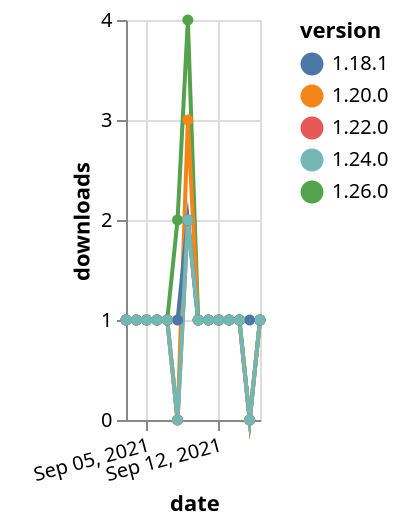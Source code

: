 {"$schema": "https://vega.github.io/schema/vega-lite/v5.json", "description": "A simple bar chart with embedded data.", "data": {"values": [{"date": "2021-09-03", "total": 198, "delta": 1, "version": "1.22.0"}, {"date": "2021-09-04", "total": 199, "delta": 1, "version": "1.22.0"}, {"date": "2021-09-05", "total": 200, "delta": 1, "version": "1.22.0"}, {"date": "2021-09-06", "total": 201, "delta": 1, "version": "1.22.0"}, {"date": "2021-09-07", "total": 202, "delta": 1, "version": "1.22.0"}, {"date": "2021-09-08", "total": 202, "delta": 0, "version": "1.22.0"}, {"date": "2021-09-09", "total": 204, "delta": 2, "version": "1.22.0"}, {"date": "2021-09-10", "total": 205, "delta": 1, "version": "1.22.0"}, {"date": "2021-09-11", "total": 206, "delta": 1, "version": "1.22.0"}, {"date": "2021-09-12", "total": 207, "delta": 1, "version": "1.22.0"}, {"date": "2021-09-13", "total": 208, "delta": 1, "version": "1.22.0"}, {"date": "2021-09-14", "total": 209, "delta": 1, "version": "1.22.0"}, {"date": "2021-09-15", "total": 209, "delta": 0, "version": "1.22.0"}, {"date": "2021-09-16", "total": 210, "delta": 1, "version": "1.22.0"}, {"date": "2021-09-03", "total": 194, "delta": 1, "version": "1.26.0"}, {"date": "2021-09-04", "total": 195, "delta": 1, "version": "1.26.0"}, {"date": "2021-09-05", "total": 196, "delta": 1, "version": "1.26.0"}, {"date": "2021-09-06", "total": 197, "delta": 1, "version": "1.26.0"}, {"date": "2021-09-07", "total": 198, "delta": 1, "version": "1.26.0"}, {"date": "2021-09-08", "total": 200, "delta": 2, "version": "1.26.0"}, {"date": "2021-09-09", "total": 204, "delta": 4, "version": "1.26.0"}, {"date": "2021-09-10", "total": 205, "delta": 1, "version": "1.26.0"}, {"date": "2021-09-11", "total": 206, "delta": 1, "version": "1.26.0"}, {"date": "2021-09-12", "total": 207, "delta": 1, "version": "1.26.0"}, {"date": "2021-09-13", "total": 208, "delta": 1, "version": "1.26.0"}, {"date": "2021-09-14", "total": 209, "delta": 1, "version": "1.26.0"}, {"date": "2021-09-15", "total": 209, "delta": 0, "version": "1.26.0"}, {"date": "2021-09-16", "total": 210, "delta": 1, "version": "1.26.0"}, {"date": "2021-09-03", "total": 361, "delta": 1, "version": "1.20.0"}, {"date": "2021-09-04", "total": 362, "delta": 1, "version": "1.20.0"}, {"date": "2021-09-05", "total": 363, "delta": 1, "version": "1.20.0"}, {"date": "2021-09-06", "total": 364, "delta": 1, "version": "1.20.0"}, {"date": "2021-09-07", "total": 365, "delta": 1, "version": "1.20.0"}, {"date": "2021-09-08", "total": 365, "delta": 0, "version": "1.20.0"}, {"date": "2021-09-09", "total": 368, "delta": 3, "version": "1.20.0"}, {"date": "2021-09-10", "total": 369, "delta": 1, "version": "1.20.0"}, {"date": "2021-09-11", "total": 370, "delta": 1, "version": "1.20.0"}, {"date": "2021-09-12", "total": 371, "delta": 1, "version": "1.20.0"}, {"date": "2021-09-13", "total": 372, "delta": 1, "version": "1.20.0"}, {"date": "2021-09-14", "total": 373, "delta": 1, "version": "1.20.0"}, {"date": "2021-09-15", "total": 373, "delta": 0, "version": "1.20.0"}, {"date": "2021-09-16", "total": 374, "delta": 1, "version": "1.20.0"}, {"date": "2021-09-03", "total": 253, "delta": 1, "version": "1.18.1"}, {"date": "2021-09-04", "total": 254, "delta": 1, "version": "1.18.1"}, {"date": "2021-09-05", "total": 255, "delta": 1, "version": "1.18.1"}, {"date": "2021-09-06", "total": 256, "delta": 1, "version": "1.18.1"}, {"date": "2021-09-07", "total": 257, "delta": 1, "version": "1.18.1"}, {"date": "2021-09-08", "total": 258, "delta": 1, "version": "1.18.1"}, {"date": "2021-09-09", "total": 260, "delta": 2, "version": "1.18.1"}, {"date": "2021-09-10", "total": 261, "delta": 1, "version": "1.18.1"}, {"date": "2021-09-11", "total": 262, "delta": 1, "version": "1.18.1"}, {"date": "2021-09-12", "total": 263, "delta": 1, "version": "1.18.1"}, {"date": "2021-09-13", "total": 264, "delta": 1, "version": "1.18.1"}, {"date": "2021-09-14", "total": 265, "delta": 1, "version": "1.18.1"}, {"date": "2021-09-15", "total": 266, "delta": 1, "version": "1.18.1"}, {"date": "2021-09-16", "total": 267, "delta": 1, "version": "1.18.1"}, {"date": "2021-09-03", "total": 170, "delta": 1, "version": "1.24.0"}, {"date": "2021-09-04", "total": 171, "delta": 1, "version": "1.24.0"}, {"date": "2021-09-05", "total": 172, "delta": 1, "version": "1.24.0"}, {"date": "2021-09-06", "total": 173, "delta": 1, "version": "1.24.0"}, {"date": "2021-09-07", "total": 174, "delta": 1, "version": "1.24.0"}, {"date": "2021-09-08", "total": 174, "delta": 0, "version": "1.24.0"}, {"date": "2021-09-09", "total": 176, "delta": 2, "version": "1.24.0"}, {"date": "2021-09-10", "total": 177, "delta": 1, "version": "1.24.0"}, {"date": "2021-09-11", "total": 178, "delta": 1, "version": "1.24.0"}, {"date": "2021-09-12", "total": 179, "delta": 1, "version": "1.24.0"}, {"date": "2021-09-13", "total": 180, "delta": 1, "version": "1.24.0"}, {"date": "2021-09-14", "total": 181, "delta": 1, "version": "1.24.0"}, {"date": "2021-09-15", "total": 181, "delta": 0, "version": "1.24.0"}, {"date": "2021-09-16", "total": 182, "delta": 1, "version": "1.24.0"}]}, "width": "container", "mark": {"type": "line", "point": {"filled": true}}, "encoding": {"x": {"field": "date", "type": "temporal", "timeUnit": "yearmonthdate", "title": "date", "axis": {"labelAngle": -15}}, "y": {"field": "delta", "type": "quantitative", "title": "downloads"}, "color": {"field": "version", "type": "nominal"}, "tooltip": {"field": "delta"}}}